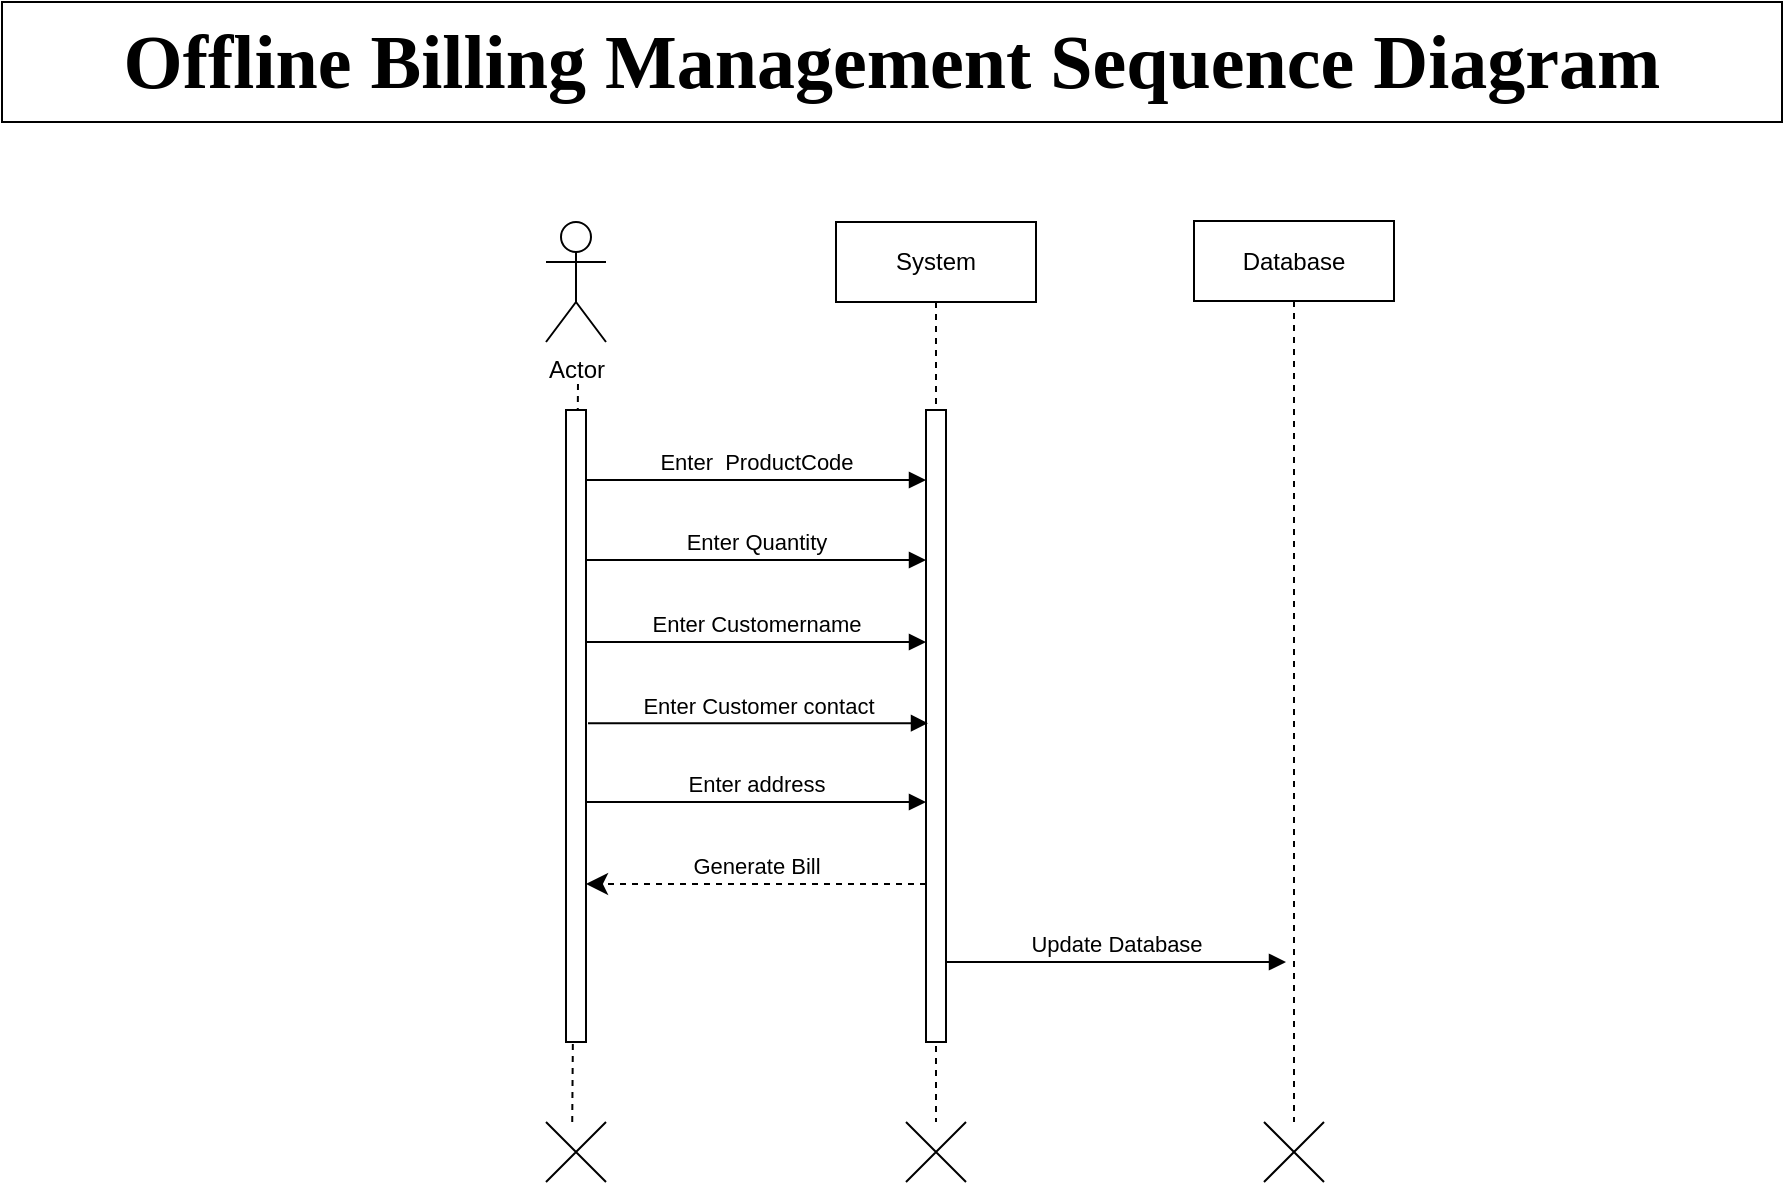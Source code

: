 <mxfile version="21.1.4" type="device">
  <diagram name="Page-1" id="NJmyJ1fa_6FEBV6fAdCf">
    <mxGraphModel dx="1302" dy="736" grid="1" gridSize="10" guides="1" tooltips="1" connect="1" arrows="1" fold="1" page="1" pageScale="1" pageWidth="850" pageHeight="1100" math="0" shadow="0">
      <root>
        <mxCell id="0" />
        <mxCell id="1" parent="0" />
        <mxCell id="JbRFSQGBxZkcSJw3PQ8b-2" value="" style="endArrow=none;dashed=1;html=1;rounded=0;" edge="1" parent="1">
          <mxGeometry width="50" height="50" relative="1" as="geometry">
            <mxPoint x="365.117" y="560" as="sourcePoint" />
            <mxPoint x="368" y="190" as="targetPoint" />
          </mxGeometry>
        </mxCell>
        <mxCell id="_oL9-FKY23VNc-5BT6Fj-2" value="System" style="shape=umlLifeline;perimeter=lifelinePerimeter;whiteSpace=wrap;html=1;container=0;dropTarget=0;collapsible=0;recursiveResize=0;outlineConnect=0;portConstraint=eastwest;newEdgeStyle={&quot;edgeStyle&quot;:&quot;elbowEdgeStyle&quot;,&quot;elbow&quot;:&quot;vertical&quot;,&quot;curved&quot;:0,&quot;rounded&quot;:0};" parent="1" vertex="1">
          <mxGeometry x="497" y="110" width="100" height="450" as="geometry" />
        </mxCell>
        <mxCell id="_oL9-FKY23VNc-5BT6Fj-3" value="Enter&amp;nbsp; ProductCode" style="html=1;verticalAlign=bottom;endArrow=block;edgeStyle=elbowEdgeStyle;elbow=vertical;curved=0;rounded=0;" parent="1" edge="1">
          <mxGeometry relative="1" as="geometry">
            <mxPoint x="372" y="239" as="sourcePoint" />
            <Array as="points">
              <mxPoint x="457" y="239" />
            </Array>
            <mxPoint x="542" y="239" as="targetPoint" />
          </mxGeometry>
        </mxCell>
        <mxCell id="_oL9-FKY23VNc-5BT6Fj-5" value="Enter Customername" style="html=1;verticalAlign=bottom;endArrow=block;edgeStyle=elbowEdgeStyle;elbow=vertical;curved=0;rounded=0;" parent="1" edge="1">
          <mxGeometry relative="1" as="geometry">
            <mxPoint x="372" y="320" as="sourcePoint" />
            <Array as="points">
              <mxPoint x="457" y="320" />
            </Array>
            <mxPoint x="542" y="320" as="targetPoint" />
          </mxGeometry>
        </mxCell>
        <mxCell id="_oL9-FKY23VNc-5BT6Fj-7" value="Enter address" style="html=1;verticalAlign=bottom;endArrow=block;edgeStyle=elbowEdgeStyle;elbow=vertical;curved=0;rounded=0;" parent="1" edge="1">
          <mxGeometry relative="1" as="geometry">
            <mxPoint x="372" y="400" as="sourcePoint" />
            <Array as="points">
              <mxPoint x="457" y="400" />
            </Array>
            <mxPoint x="542" y="400" as="targetPoint" />
          </mxGeometry>
        </mxCell>
        <mxCell id="_oL9-FKY23VNc-5BT6Fj-8" value="" style="rounded=0;whiteSpace=wrap;html=1;" parent="1" vertex="1">
          <mxGeometry x="362" y="204" width="10" height="316" as="geometry" />
        </mxCell>
        <mxCell id="_oL9-FKY23VNc-5BT6Fj-9" value="" style="rounded=0;whiteSpace=wrap;html=1;" parent="1" vertex="1">
          <mxGeometry x="542" y="204" width="10" height="316" as="geometry" />
        </mxCell>
        <mxCell id="_oL9-FKY23VNc-5BT6Fj-23" value="Update Database" style="html=1;verticalAlign=bottom;endArrow=block;edgeStyle=elbowEdgeStyle;elbow=vertical;curved=0;rounded=0;" parent="1" edge="1">
          <mxGeometry relative="1" as="geometry">
            <mxPoint x="552" y="480" as="sourcePoint" />
            <Array as="points">
              <mxPoint x="637" y="480" />
            </Array>
            <mxPoint x="722" y="480" as="targetPoint" />
          </mxGeometry>
        </mxCell>
        <mxCell id="_oL9-FKY23VNc-5BT6Fj-27" value="Database" style="shape=umlLifeline;perimeter=lifelinePerimeter;whiteSpace=wrap;html=1;container=0;dropTarget=0;collapsible=0;recursiveResize=0;outlineConnect=0;portConstraint=eastwest;newEdgeStyle={&quot;edgeStyle&quot;:&quot;elbowEdgeStyle&quot;,&quot;elbow&quot;:&quot;vertical&quot;,&quot;curved&quot;:0,&quot;rounded&quot;:0};" parent="1" vertex="1">
          <mxGeometry x="676" y="109.5" width="100" height="450.5" as="geometry" />
        </mxCell>
        <mxCell id="_oL9-FKY23VNc-5BT6Fj-29" value="Enter Customer contact" style="html=1;verticalAlign=bottom;endArrow=block;edgeStyle=elbowEdgeStyle;elbow=vertical;curved=0;rounded=0;" parent="1" edge="1">
          <mxGeometry relative="1" as="geometry">
            <mxPoint x="373" y="360.58" as="sourcePoint" />
            <Array as="points">
              <mxPoint x="458" y="360.58" />
            </Array>
            <mxPoint x="543" y="360.58" as="targetPoint" />
          </mxGeometry>
        </mxCell>
        <mxCell id="_oL9-FKY23VNc-5BT6Fj-31" value="Generate Bill" style="html=1;verticalAlign=bottom;endArrow=classic;dashed=1;endSize=8;edgeStyle=elbowEdgeStyle;elbow=vertical;curved=0;rounded=0;" parent="1" edge="1">
          <mxGeometry relative="1" as="geometry">
            <mxPoint x="372" y="441" as="targetPoint" />
            <Array as="points">
              <mxPoint x="467" y="441" />
            </Array>
            <mxPoint x="542" y="441" as="sourcePoint" />
          </mxGeometry>
        </mxCell>
        <mxCell id="_oL9-FKY23VNc-5BT6Fj-32" value="" style="shape=umlDestroy;html=1;" parent="1" vertex="1">
          <mxGeometry x="352" y="560" width="30" height="30" as="geometry" />
        </mxCell>
        <mxCell id="_oL9-FKY23VNc-5BT6Fj-33" value="" style="shape=umlDestroy;html=1;" parent="1" vertex="1">
          <mxGeometry x="532" y="560" width="30" height="30" as="geometry" />
        </mxCell>
        <mxCell id="_oL9-FKY23VNc-5BT6Fj-34" value="" style="shape=umlDestroy;html=1;" parent="1" vertex="1">
          <mxGeometry x="711" y="560" width="30" height="30" as="geometry" />
        </mxCell>
        <mxCell id="rirEdEQQdNoZI-myGBJe-1" value="Enter Quantity" style="html=1;verticalAlign=bottom;endArrow=block;edgeStyle=elbowEdgeStyle;elbow=vertical;curved=0;rounded=0;" parent="1" edge="1">
          <mxGeometry relative="1" as="geometry">
            <mxPoint x="372" y="279" as="sourcePoint" />
            <Array as="points">
              <mxPoint x="457" y="279" />
            </Array>
            <mxPoint x="542" y="279" as="targetPoint" />
          </mxGeometry>
        </mxCell>
        <mxCell id="1Pp61ZBQNhkUn3M68H43-1" value="&lt;font size=&quot;1&quot; face=&quot;Comic Sans MS&quot;&gt;&lt;b style=&quot;font-size: 38px;&quot;&gt;Offline Billing Management Sequence Diagram&lt;/b&gt;&lt;/font&gt;" style="rounded=0;whiteSpace=wrap;html=1;" parent="1" vertex="1">
          <mxGeometry x="80" width="890" height="60" as="geometry" />
        </mxCell>
        <mxCell id="JbRFSQGBxZkcSJw3PQ8b-1" value="Actor" style="shape=umlActor;verticalLabelPosition=bottom;verticalAlign=top;html=1;outlineConnect=0;" vertex="1" parent="1">
          <mxGeometry x="352" y="110" width="30" height="60" as="geometry" />
        </mxCell>
      </root>
    </mxGraphModel>
  </diagram>
</mxfile>
